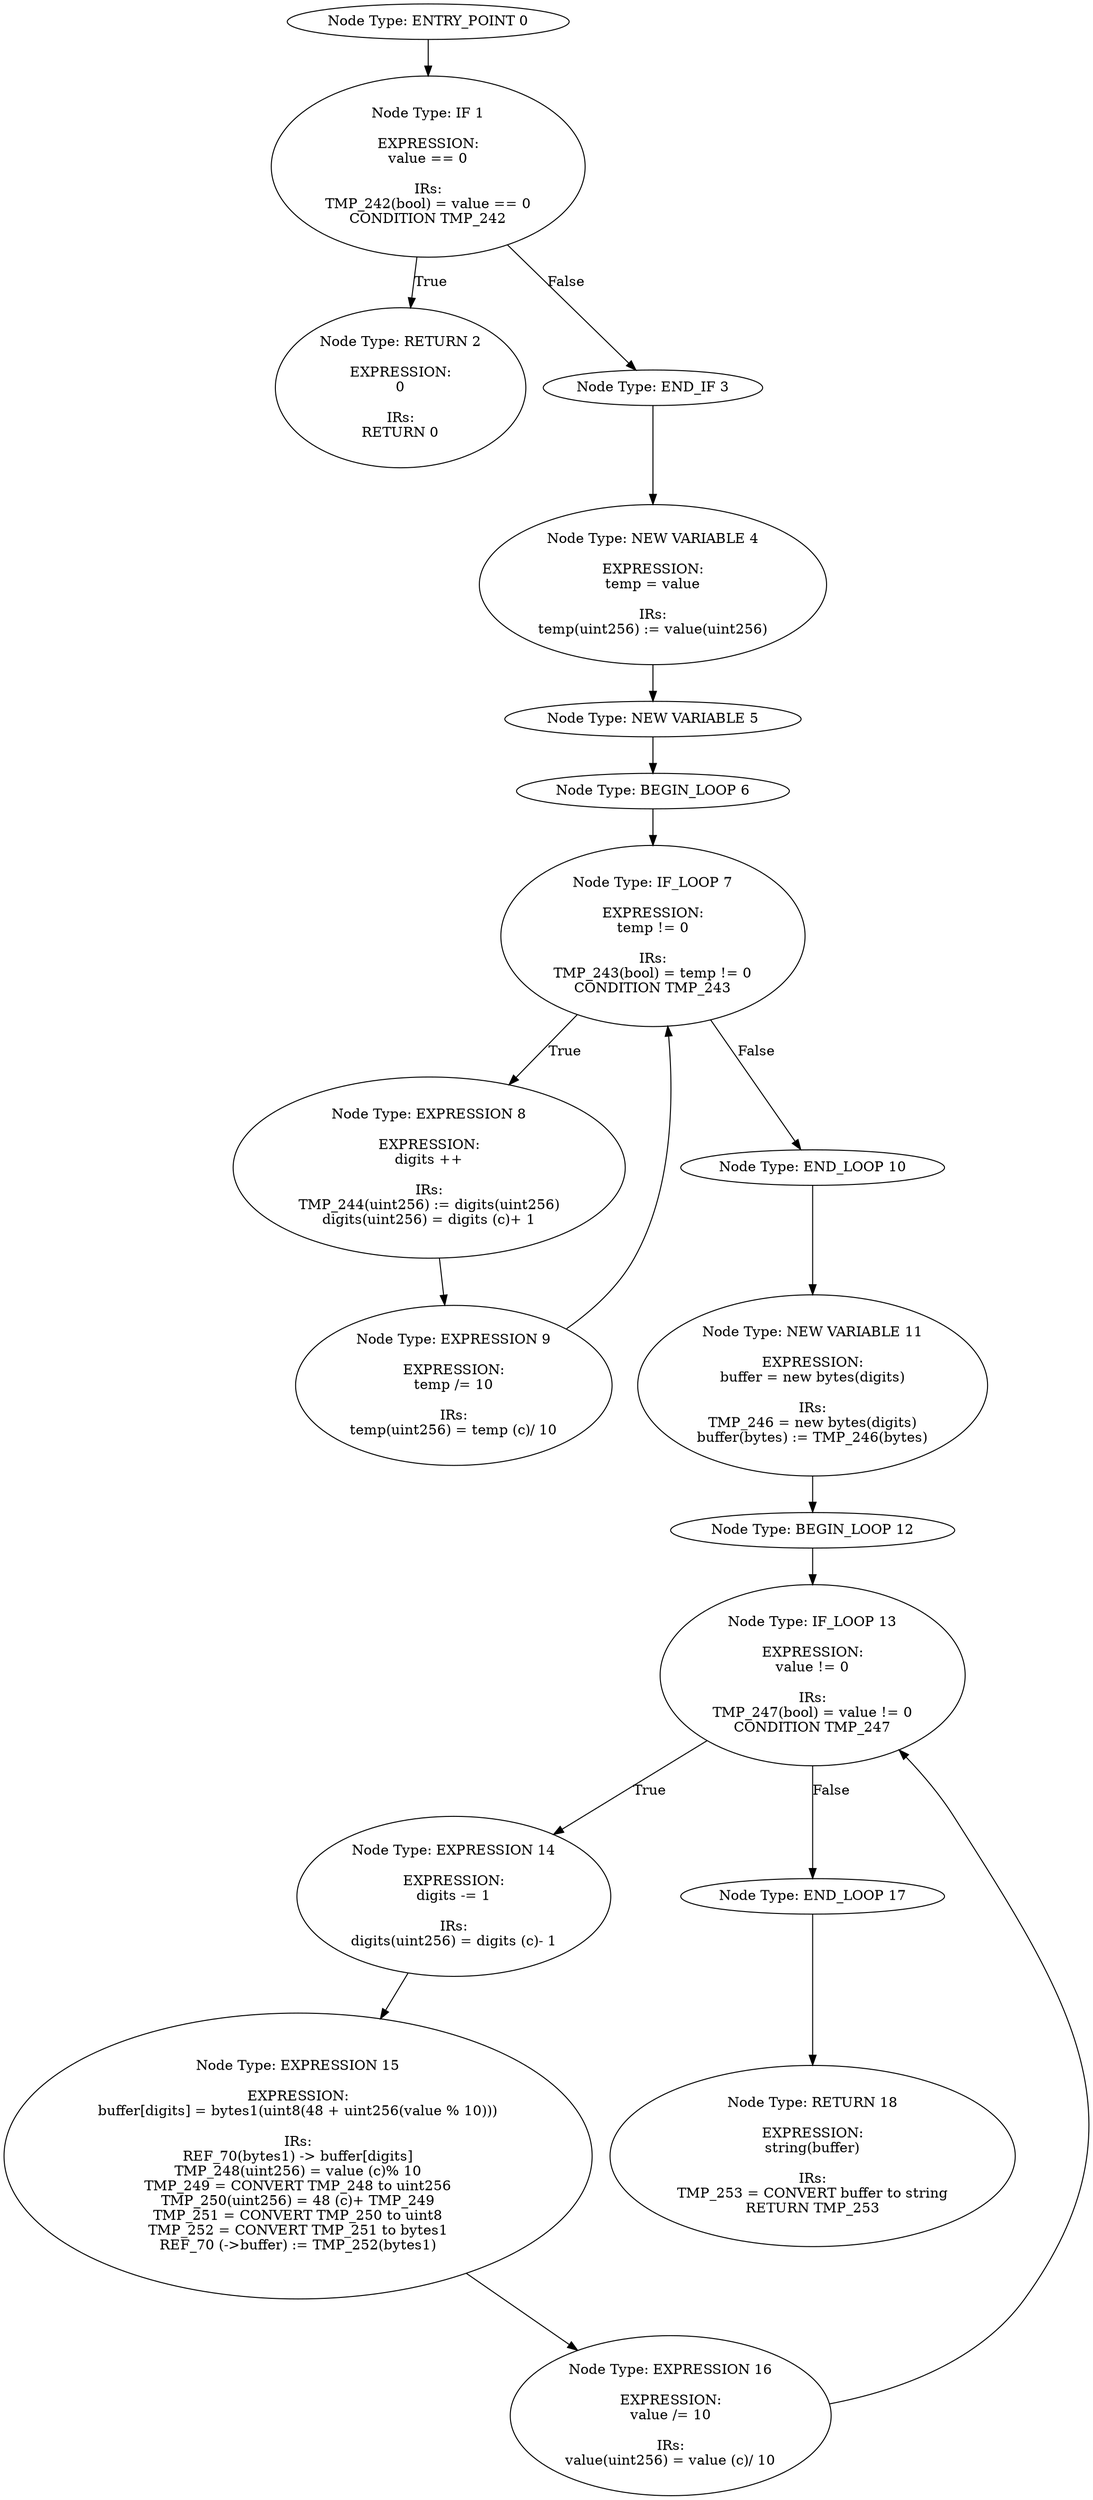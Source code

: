 digraph{
0[label="Node Type: ENTRY_POINT 0
"];
0->1;
1[label="Node Type: IF 1

EXPRESSION:
value == 0

IRs:
TMP_242(bool) = value == 0
CONDITION TMP_242"];
1->2[label="True"];
1->3[label="False"];
2[label="Node Type: RETURN 2

EXPRESSION:
0

IRs:
RETURN 0"];
3[label="Node Type: END_IF 3
"];
3->4;
4[label="Node Type: NEW VARIABLE 4

EXPRESSION:
temp = value

IRs:
temp(uint256) := value(uint256)"];
4->5;
5[label="Node Type: NEW VARIABLE 5
"];
5->6;
6[label="Node Type: BEGIN_LOOP 6
"];
6->7;
7[label="Node Type: IF_LOOP 7

EXPRESSION:
temp != 0

IRs:
TMP_243(bool) = temp != 0
CONDITION TMP_243"];
7->8[label="True"];
7->10[label="False"];
8[label="Node Type: EXPRESSION 8

EXPRESSION:
digits ++

IRs:
TMP_244(uint256) := digits(uint256)
digits(uint256) = digits (c)+ 1"];
8->9;
9[label="Node Type: EXPRESSION 9

EXPRESSION:
temp /= 10

IRs:
temp(uint256) = temp (c)/ 10"];
9->7;
10[label="Node Type: END_LOOP 10
"];
10->11;
11[label="Node Type: NEW VARIABLE 11

EXPRESSION:
buffer = new bytes(digits)

IRs:
TMP_246 = new bytes(digits)
buffer(bytes) := TMP_246(bytes)"];
11->12;
12[label="Node Type: BEGIN_LOOP 12
"];
12->13;
13[label="Node Type: IF_LOOP 13

EXPRESSION:
value != 0

IRs:
TMP_247(bool) = value != 0
CONDITION TMP_247"];
13->14[label="True"];
13->17[label="False"];
14[label="Node Type: EXPRESSION 14

EXPRESSION:
digits -= 1

IRs:
digits(uint256) = digits (c)- 1"];
14->15;
15[label="Node Type: EXPRESSION 15

EXPRESSION:
buffer[digits] = bytes1(uint8(48 + uint256(value % 10)))

IRs:
REF_70(bytes1) -> buffer[digits]
TMP_248(uint256) = value (c)% 10
TMP_249 = CONVERT TMP_248 to uint256
TMP_250(uint256) = 48 (c)+ TMP_249
TMP_251 = CONVERT TMP_250 to uint8
TMP_252 = CONVERT TMP_251 to bytes1
REF_70 (->buffer) := TMP_252(bytes1)"];
15->16;
16[label="Node Type: EXPRESSION 16

EXPRESSION:
value /= 10

IRs:
value(uint256) = value (c)/ 10"];
16->13;
17[label="Node Type: END_LOOP 17
"];
17->18;
18[label="Node Type: RETURN 18

EXPRESSION:
string(buffer)

IRs:
TMP_253 = CONVERT buffer to string
RETURN TMP_253"];
}
